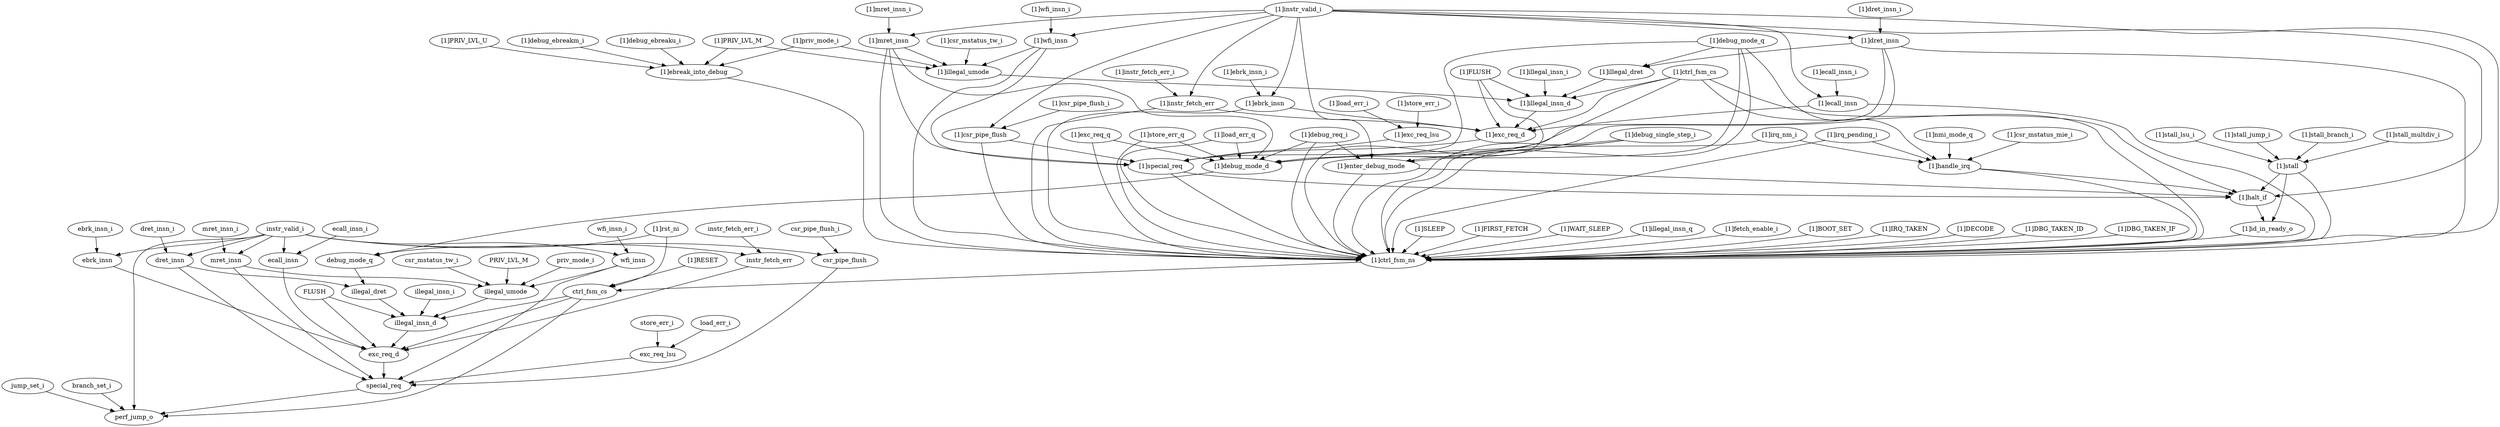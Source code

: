 strict digraph "" {
	"[1]special_req"	 [complexity=30,
		importance=0.48890892804,
		rank=0.016296964268];
	"[1]ctrl_fsm_ns"	 [complexity=23,
		importance=0.135077933687,
		rank=0.00587295363856];
	"[1]special_req" -> "[1]ctrl_fsm_ns";
	"[1]halt_if"	 [complexity=27,
		importance=0.157918626868,
		rank=0.00584883803216];
	"[1]special_req" -> "[1]halt_if";
	"[1]debug_mode_d"	 [complexity=26,
		importance=0.071635943811,
		rank=0.00275522860811];
	debug_mode_q	 [complexity=24,
		importance=0.0646098690335,
		rank=0.0026920778764];
	"[1]debug_mode_d" -> debug_mode_q;
	"[1]dret_insn_i"	 [complexity=56,
		importance=0.534725201086,
		rank=0.00954866430511];
	"[1]dret_insn"	 [complexity=53,
		importance=0.529727584919,
		rank=0.00999486009282];
	"[1]dret_insn_i" -> "[1]dret_insn";
	"[1]illegal_dret"	 [complexity=50,
		importance=0.522064741325,
		rank=0.0104412948265];
	"[1]illegal_insn_d"	 [complexity=44,
		importance=0.516341876245,
		rank=0.0117350426419];
	"[1]illegal_dret" -> "[1]illegal_insn_d";
	"[1]ctrl_fsm_cs"	 [complexity=50,
		importance=0.549934499152,
		rank=0.010998689983];
	"[1]ctrl_fsm_cs" -> "[1]debug_mode_d";
	"[1]ctrl_fsm_cs" -> "[1]illegal_insn_d";
	"[1]ctrl_fsm_cs" -> "[1]ctrl_fsm_ns";
	"[1]exc_req_d"	 [complexity=37,
		importance=0.499850546275,
		rank=0.0135094742236];
	"[1]ctrl_fsm_cs" -> "[1]exc_req_d";
	"[1]ctrl_fsm_cs" -> "[1]halt_if";
	exc_req_lsu	 [complexity=8,
		importance=0.0300825301599,
		rank=0.00376031626999];
	special_req	 [complexity=1,
		importance=0.0225862632798,
		rank=0.0225862632798];
	exc_req_lsu -> special_req;
	"[1]instr_valid_i"	 [complexity=47,
		importance=0.512511006036,
		rank=0.0109044894901];
	"[1]instr_fetch_err"	 [complexity=44,
		importance=0.507513389869,
		rank=0.0115343952243];
	"[1]instr_valid_i" -> "[1]instr_fetch_err";
	"[1]wfi_insn"	 [complexity=56,
		importance=0.534443933697,
		rank=0.00954364167316];
	"[1]instr_valid_i" -> "[1]wfi_insn";
	"[1]instr_valid_i" -> "[1]dret_insn";
	"[1]ecall_insn"	 [complexity=44,
		importance=0.507513389869,
		rank=0.0115343952243];
	"[1]instr_valid_i" -> "[1]ecall_insn";
	"[1]enter_debug_mode"	 [complexity=32,
		importance=0.637312627184,
		rank=0.0199160195995];
	"[1]instr_valid_i" -> "[1]enter_debug_mode";
	"[1]mret_insn"	 [complexity=56,
		importance=0.534443933697,
		rank=0.00954364167316];
	"[1]instr_valid_i" -> "[1]mret_insn";
	"[1]instr_valid_i" -> "[1]ctrl_fsm_ns";
	"[1]csr_pipe_flush"	 [complexity=37,
		importance=0.496571771634,
		rank=0.0134208586928];
	"[1]instr_valid_i" -> "[1]csr_pipe_flush";
	"[1]ebrk_insn"	 [complexity=44,
		importance=0.507513389869,
		rank=0.0115343952243];
	"[1]instr_valid_i" -> "[1]ebrk_insn";
	"[1]instr_valid_i" -> "[1]halt_if";
	"[1]instr_fetch_err" -> "[1]ctrl_fsm_ns";
	"[1]instr_fetch_err" -> "[1]exc_req_d";
	"[1]debug_mode_q"	 [complexity=53,
		importance=0.530932533794,
		rank=0.0100175949772];
	"[1]debug_mode_q" -> "[1]debug_mode_d";
	"[1]debug_mode_q" -> "[1]illegal_dret";
	"[1]debug_mode_q" -> "[1]enter_debug_mode";
	"[1]handle_irq"	 [complexity=32,
		importance=0.483117744747,
		rank=0.0150974295234];
	"[1]debug_mode_q" -> "[1]handle_irq";
	"[1]debug_mode_q" -> "[1]ctrl_fsm_ns";
	"[1]stall_jump_i"	 [complexity=37,
		importance=0.493745715792,
		rank=0.0133444788052];
	"[1]stall"	 [complexity=32,
		importance=0.488748099626,
		rank=0.0152733781133];
	"[1]stall_jump_i" -> "[1]stall";
	instr_fetch_err	 [complexity=15,
		importance=0.0411907251089,
		rank=0.00274604834059];
	exc_req_d	 [complexity=8,
		importance=0.0335278815145,
		rank=0.00419098518931];
	instr_fetch_err -> exc_req_d;
	"[1]SLEEP"	 [complexity=25,
		importance=0.140075549854,
		rank=0.00560302199415];
	"[1]SLEEP" -> "[1]ctrl_fsm_ns";
	"[1]FIRST_FETCH"	 [complexity=27,
		importance=0.275153483541,
		rank=0.0101908697608];
	"[1]FIRST_FETCH" -> "[1]ctrl_fsm_ns";
	"[1]exc_req_q"	 [complexity=26,
		importance=0.413323672613,
		rank=0.0158970643313];
	"[1]exc_req_q" -> "[1]debug_mode_d";
	"[1]exc_req_q" -> "[1]ctrl_fsm_ns";
	"[1]debug_req_i"	 [complexity=37,
		importance=0.642310243351,
		rank=0.0173597363068];
	"[1]debug_req_i" -> "[1]debug_mode_d";
	"[1]debug_req_i" -> "[1]enter_debug_mode";
	"[1]debug_req_i" -> "[1]ctrl_fsm_ns";
	"[1]wfi_insn" -> "[1]special_req";
	"[1]wfi_insn" -> "[1]ctrl_fsm_ns";
	"[1]illegal_umode"	 [complexity=50,
		importance=0.526781090103,
		rank=0.0105356218021];
	"[1]wfi_insn" -> "[1]illegal_umode";
	"[1]rst_ni"	 [complexity=22,
		importance=0.172221284951,
		rank=0.00782824022503];
	"[1]rst_ni" -> debug_mode_q;
	ctrl_fsm_cs	 [complexity=21,
		importance=0.083611834392,
		rank=0.00398151592343];
	"[1]rst_ni" -> ctrl_fsm_cs;
	"[1]ebrk_insn_i"	 [complexity=47,
		importance=0.512511006036,
		rank=0.0109044894901];
	"[1]ebrk_insn_i" -> "[1]ebrk_insn";
	illegal_dret	 [complexity=21,
		importance=0.0557420765648,
		rank=0.00265438459832];
	debug_mode_q -> illegal_dret;
	ebrk_insn_i	 [complexity=18,
		importance=0.0461883412755,
		rank=0.00256601895975];
	ebrk_insn	 [complexity=15,
		importance=0.0411907251089,
		rank=0.00274604834059];
	ebrk_insn_i -> ebrk_insn;
	"[1]RESET"	 [complexity=23,
		importance=0.0886094505587,
		rank=0.0038525848069];
	"[1]RESET" -> ctrl_fsm_cs;
	csr_mstatus_tw_i	 [complexity=27,
		importance=0.0654560415093,
		rank=0.00242429783368];
	illegal_umode	 [complexity=21,
		importance=0.0604584253426,
		rank=0.00287897263536];
	csr_mstatus_tw_i -> illegal_umode;
	jump_set_i	 [complexity=4,
		importance=0.0198640478565,
		rank=0.00496601196412];
	perf_jump_o	 [complexity=0,
		importance=0.00743321584491,
		rank=0.0];
	jump_set_i -> perf_jump_o;
	"[1]csr_mstatus_tw_i"	 [complexity=56,
		importance=0.531778706269,
		rank=0.00949604832624];
	"[1]csr_mstatus_tw_i" -> "[1]illegal_umode";
	"[1]dret_insn" -> "[1]special_req";
	"[1]dret_insn" -> "[1]debug_mode_d";
	"[1]dret_insn" -> "[1]illegal_dret";
	"[1]dret_insn" -> "[1]ctrl_fsm_ns";
	"[1]ecall_insn" -> "[1]ctrl_fsm_ns";
	"[1]ecall_insn" -> "[1]exc_req_d";
	wfi_insn	 [complexity=27,
		importance=0.068121268937,
		rank=0.00252300996063];
	wfi_insn -> special_req;
	wfi_insn -> illegal_umode;
	csr_pipe_flush_i	 [complexity=11,
		importance=0.0352467230408,
		rank=0.00320424754917];
	csr_pipe_flush	 [complexity=8,
		importance=0.0302491068742,
		rank=0.00378113835927];
	csr_pipe_flush_i -> csr_pipe_flush;
	"[1]enter_debug_mode" -> "[1]ctrl_fsm_ns";
	"[1]enter_debug_mode" -> "[1]halt_if";
	"[1]WAIT_SLEEP"	 [complexity=25,
		importance=0.140075549854,
		rank=0.00560302199415];
	"[1]WAIT_SLEEP" -> "[1]ctrl_fsm_ns";
	"[1]illegal_insn_d" -> "[1]exc_req_d";
	mret_insn_i	 [complexity=30,
		importance=0.0731188851036,
		rank=0.00243729617012];
	mret_insn	 [complexity=27,
		importance=0.068121268937,
		rank=0.00252300996063];
	mret_insn_i -> mret_insn;
	dret_insn_i	 [complexity=27,
		importance=0.0684025363258,
		rank=0.00253342727133];
	dret_insn	 [complexity=24,
		importance=0.0634049201591,
		rank=0.0026418716733];
	dret_insn_i -> dret_insn;
	"[1]illegal_insn_i"	 [complexity=50,
		importance=0.521339492411,
		rank=0.0104267898482];
	"[1]illegal_insn_i" -> "[1]illegal_insn_d";
	"[1]mret_insn" -> "[1]special_req";
	"[1]mret_insn" -> "[1]debug_mode_d";
	"[1]mret_insn" -> "[1]ctrl_fsm_ns";
	"[1]mret_insn" -> "[1]illegal_umode";
	"[1]illegal_insn_q"	 [complexity=24,
		importance=0.144555436402,
		rank=0.00602314318344];
	"[1]illegal_insn_q" -> "[1]ctrl_fsm_ns";
	instr_fetch_err_i	 [complexity=18,
		importance=0.0461883412755,
		rank=0.00256601895975];
	instr_fetch_err_i -> instr_fetch_err;
	branch_set_i	 [complexity=2,
		importance=0.0124308320116,
		rank=0.00621541600578];
	branch_set_i -> perf_jump_o;
	"[1]store_err_q"	 [complexity=26,
		importance=0.413711809665,
		rank=0.0159119926794];
	"[1]store_err_q" -> "[1]debug_mode_d";
	"[1]store_err_q" -> "[1]ctrl_fsm_ns";
	"[1]store_err_i"	 [complexity=40,
		importance=0.501402811087,
		rank=0.0125350702772];
	"[1]exc_req_lsu"	 [complexity=37,
		importance=0.49640519492,
		rank=0.0134163566195];
	"[1]store_err_i" -> "[1]exc_req_lsu";
	dret_insn -> special_req;
	dret_insn -> illegal_dret;
	PRIV_LVL_M	 [complexity=27,
		importance=0.0654560415093,
		rank=0.00242429783368];
	PRIV_LVL_M -> illegal_umode;
	"[1]fetch_enable_i"	 [complexity=24,
		importance=0.140075549854,
		rank=0.0058364812439];
	"[1]fetch_enable_i" -> "[1]ctrl_fsm_ns";
	instr_valid_i	 [complexity=30,
		importance=0.0731188851036,
		rank=0.00243729617012];
	instr_valid_i -> instr_fetch_err;
	instr_valid_i -> wfi_insn;
	instr_valid_i -> perf_jump_o;
	instr_valid_i -> dret_insn;
	ecall_insn	 [complexity=15,
		importance=0.0411907251089,
		rank=0.00274604834059];
	instr_valid_i -> ecall_insn;
	instr_valid_i -> ebrk_insn;
	instr_valid_i -> csr_pipe_flush;
	instr_valid_i -> mret_insn;
	special_req -> perf_jump_o;
	"[1]irq_nm_i"	 [complexity=38,
		importance=0.488115360914,
		rank=0.0128451410767];
	"[1]irq_nm_i" -> "[1]handle_irq";
	"[1]irq_nm_i" -> "[1]ctrl_fsm_ns";
	"[1]stall_branch_i"	 [complexity=37,
		importance=0.493745715792,
		rank=0.0133444788052];
	"[1]stall_branch_i" -> "[1]stall";
	"[1]mret_insn_i"	 [complexity=59,
		importance=0.539441549864,
		rank=0.00914307711634];
	"[1]mret_insn_i" -> "[1]mret_insn";
	"[1]wfi_insn_i"	 [complexity=59,
		importance=0.539441549864,
		rank=0.00914307711634];
	"[1]wfi_insn_i" -> "[1]wfi_insn";
	"[1]ebreak_into_debug"	 [complexity=25,
		importance=0.149237269136,
		rank=0.00596949076546];
	"[1]ebreak_into_debug" -> "[1]ctrl_fsm_ns";
	"[1]csr_mstatus_mie_i"	 [complexity=38,
		importance=0.488115360914,
		rank=0.0128451410767];
	"[1]csr_mstatus_mie_i" -> "[1]handle_irq";
	ecall_insn -> exc_req_d;
	"[1]nmi_mode_q"	 [complexity=38,
		importance=0.492275919639,
		rank=0.0129546294642];
	"[1]nmi_mode_q" -> "[1]handle_irq";
	"[1]ecall_insn_i"	 [complexity=47,
		importance=0.512511006036,
		rank=0.0109044894901];
	"[1]ecall_insn_i" -> "[1]ecall_insn";
	"[1]debug_ebreaku_i"	 [complexity=32,
		importance=0.154234885303,
		rank=0.00481984016572];
	"[1]debug_ebreaku_i" -> "[1]ebreak_into_debug";
	"[1]PRIV_LVL_U"	 [complexity=32,
		importance=0.154234885303,
		rank=0.00481984016572];
	"[1]PRIV_LVL_U" -> "[1]ebreak_into_debug";
	"[1]id_in_ready_o"	 [complexity=24,
		importance=0.144394335179,
		rank=0.00601643063247];
	"[1]id_in_ready_o" -> "[1]ctrl_fsm_ns";
	wfi_insn_i	 [complexity=30,
		importance=0.0731188851036,
		rank=0.00243729617012];
	wfi_insn_i -> wfi_insn;
	ebrk_insn -> exc_req_d;
	"[1]stall_multdiv_i"	 [complexity=37,
		importance=0.493745715792,
		rank=0.0133444788052];
	"[1]stall_multdiv_i" -> "[1]stall";
	"[1]PRIV_LVL_M"	 [complexity=32,
		importance=0.154234885303,
		rank=0.00481984016572];
	"[1]PRIV_LVL_M" -> "[1]ebreak_into_debug";
	"[1]PRIV_LVL_M" -> "[1]illegal_umode";
	"[1]debug_single_step_i"	 [complexity=37,
		importance=0.642310243351,
		rank=0.0173597363068];
	"[1]debug_single_step_i" -> "[1]debug_mode_d";
	"[1]debug_single_step_i" -> "[1]enter_debug_mode";
	"[1]debug_single_step_i" -> "[1]ctrl_fsm_ns";
	"[1]handle_irq" -> "[1]ctrl_fsm_ns";
	"[1]handle_irq" -> "[1]halt_if";
	"[1]csr_pipe_flush_i"	 [complexity=40,
		importance=0.501569387801,
		rank=0.012539234695];
	"[1]csr_pipe_flush_i" -> "[1]csr_pipe_flush";
	illegal_insn_d	 [complexity=15,
		importance=0.0500192114845,
		rank=0.00333461409896];
	illegal_dret -> illegal_insn_d;
	"[1]irq_pending_i"	 [complexity=38,
		importance=0.488115360914,
		rank=0.0128451410767];
	"[1]irq_pending_i" -> "[1]handle_irq";
	"[1]irq_pending_i" -> "[1]ctrl_fsm_ns";
	"[1]instr_fetch_err_i"	 [complexity=47,
		importance=0.512511006036,
		rank=0.0109044894901];
	"[1]instr_fetch_err_i" -> "[1]instr_fetch_err";
	store_err_i	 [complexity=11,
		importance=0.0350801463266,
		rank=0.00318910421151];
	store_err_i -> exc_req_lsu;
	"[1]BOOT_SET"	 [complexity=25,
		importance=0.140075549854,
		rank=0.00560302199415];
	"[1]BOOT_SET" -> "[1]ctrl_fsm_ns";
	illegal_umode -> illegal_insn_d;
	"[1]IRQ_TAKEN"	 [complexity=29,
		importance=0.410231417228,
		rank=0.0141459109389];
	"[1]IRQ_TAKEN" -> "[1]ctrl_fsm_ns";
	"[1]DECODE"	 [complexity=33,
		importance=1.35577695304,
		rank=0.041084150092];
	"[1]DECODE" -> "[1]ctrl_fsm_ns";
	illegal_insn_d -> exc_req_d;
	"[1]ctrl_fsm_ns" -> ctrl_fsm_cs;
	"[1]exc_req_d" -> "[1]special_req";
	illegal_insn_i	 [complexity=21,
		importance=0.0550168276511,
		rank=0.00261984893577];
	illegal_insn_i -> illegal_insn_d;
	"[1]FLUSH"	 [complexity=50,
		importance=0.521339492411,
		rank=0.0104267898482];
	"[1]FLUSH" -> "[1]illegal_insn_d";
	"[1]FLUSH" -> "[1]ctrl_fsm_ns";
	"[1]FLUSH" -> "[1]exc_req_d";
	"[1]illegal_umode" -> "[1]illegal_insn_d";
	"[1]load_err_q"	 [complexity=26,
		importance=0.413711809665,
		rank=0.0159119926794];
	"[1]load_err_q" -> "[1]debug_mode_d";
	"[1]load_err_q" -> "[1]ctrl_fsm_ns";
	"[1]load_err_i"	 [complexity=40,
		importance=0.501402811087,
		rank=0.0125350702772];
	"[1]load_err_i" -> "[1]exc_req_lsu";
	FLUSH	 [complexity=21,
		importance=0.0550168276511,
		rank=0.00261984893577];
	FLUSH -> illegal_insn_d;
	FLUSH -> exc_req_d;
	"[1]csr_pipe_flush" -> "[1]special_req";
	"[1]csr_pipe_flush" -> "[1]ctrl_fsm_ns";
	"[1]DBG_TAKEN_ID"	 [complexity=25,
		importance=0.140075549854,
		rank=0.00560302199415];
	"[1]DBG_TAKEN_ID" -> "[1]ctrl_fsm_ns";
	csr_pipe_flush -> special_req;
	"[1]DBG_TAKEN_IF"	 [complexity=29,
		importance=0.410231417228,
		rank=0.0141459109389];
	"[1]DBG_TAKEN_IF" -> "[1]ctrl_fsm_ns";
	"[1]ebrk_insn" -> "[1]ctrl_fsm_ns";
	"[1]ebrk_insn" -> "[1]exc_req_d";
	"[1]halt_if" -> "[1]id_in_ready_o";
	mret_insn -> special_req;
	mret_insn -> illegal_umode;
	exc_req_d -> special_req;
	ecall_insn_i	 [complexity=18,
		importance=0.0461883412755,
		rank=0.00256601895975];
	ecall_insn_i -> ecall_insn;
	"[1]stall" -> "[1]id_in_ready_o";
	"[1]stall" -> "[1]ctrl_fsm_ns";
	"[1]stall" -> "[1]halt_if";
	"[1]priv_mode_i"	 [complexity=32,
		importance=0.154234885303,
		rank=0.00481984016572];
	"[1]priv_mode_i" -> "[1]ebreak_into_debug";
	"[1]priv_mode_i" -> "[1]illegal_umode";
	ctrl_fsm_cs -> perf_jump_o;
	ctrl_fsm_cs -> illegal_insn_d;
	ctrl_fsm_cs -> exc_req_d;
	"[1]stall_lsu_i"	 [complexity=37,
		importance=0.493745715792,
		rank=0.0133444788052];
	"[1]stall_lsu_i" -> "[1]stall";
	"[1]debug_ebreakm_i"	 [complexity=32,
		importance=0.154234885303,
		rank=0.00481984016572];
	"[1]debug_ebreakm_i" -> "[1]ebreak_into_debug";
	priv_mode_i	 [complexity=27,
		importance=0.0654560415093,
		rank=0.00242429783368];
	priv_mode_i -> illegal_umode;
	"[1]exc_req_lsu" -> "[1]special_req";
	load_err_i	 [complexity=11,
		importance=0.0350801463266,
		rank=0.00318910421151];
	load_err_i -> exc_req_lsu;
}
